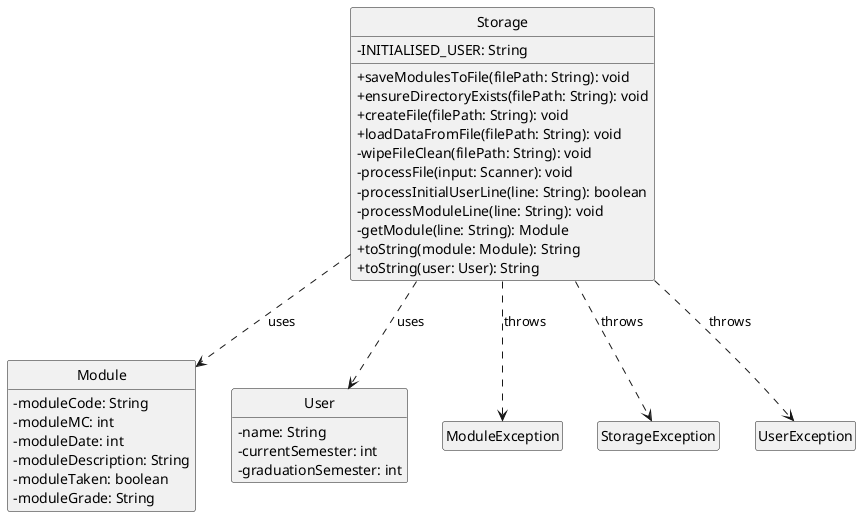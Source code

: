@startuml
skinparam classAttributeIconSize 0
hide empty members
hide circle

class Storage {
    - INITIALISED_USER: String
    + saveModulesToFile(filePath: String): void
    + ensureDirectoryExists(filePath: String): void
    + createFile(filePath: String): void
    + loadDataFromFile(filePath: String): void
    - wipeFileClean(filePath: String): void
    - processFile(input: Scanner): void
    - processInitialUserLine(line: String): boolean
    - processModuleLine(line: String): void
    - getModule(line: String): Module
    + toString(module: Module): String
    + toString(user: User): String
}

class Module {
    - moduleCode: String
    - moduleMC: int
    - moduleDate: int
    - moduleDescription: String
    - moduleTaken: boolean
    - moduleGrade: String
}

class User {
    - name: String
    - currentSemester: int
    - graduationSemester: int
}

class ModuleException {
}

class StorageException {
}

class UserException {
}

Storage ..> Module : uses
Storage ..> User : uses
Storage ..> StorageException : throws
Storage ..> ModuleException : throws
Storage ..> UserException : throws

@enduml
